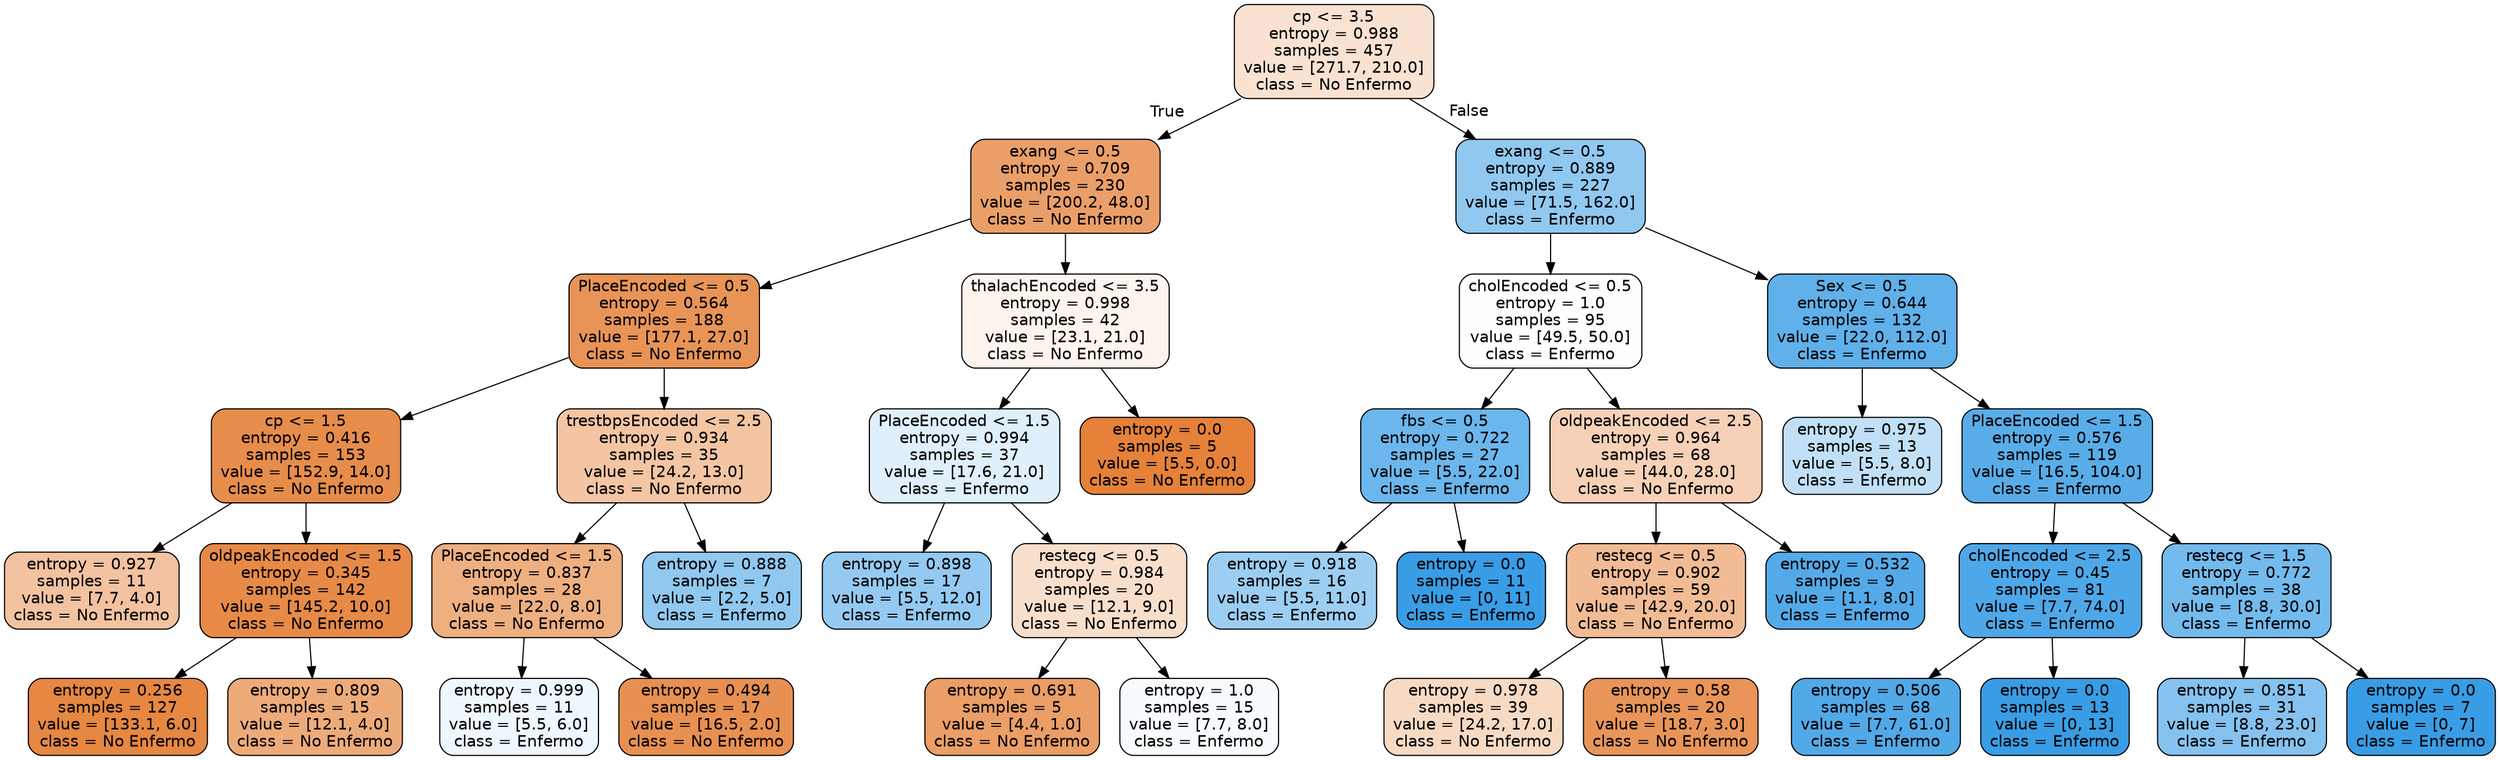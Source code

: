 digraph Tree {
node [shape=box, style="filled, rounded", color="black", fontname=helvetica] ;
edge [fontname=helvetica] ;
0 [label="cp <= 3.5\nentropy = 0.988\nsamples = 457\nvalue = [271.7, 210.0]\nclass = No Enfermo", fillcolor="#f9e2d2"] ;
1 [label="exang <= 0.5\nentropy = 0.709\nsamples = 230\nvalue = [200.2, 48.0]\nclass = No Enfermo", fillcolor="#eb9f68"] ;
0 -> 1 [labeldistance=2.5, labelangle=45, headlabel="True"] ;
2 [label="PlaceEncoded <= 0.5\nentropy = 0.564\nsamples = 188\nvalue = [177.1, 27.0]\nclass = No Enfermo", fillcolor="#e99457"] ;
1 -> 2 ;
3 [label="cp <= 1.5\nentropy = 0.416\nsamples = 153\nvalue = [152.9, 14.0]\nclass = No Enfermo", fillcolor="#e78d4b"] ;
2 -> 3 ;
4 [label="entropy = 0.927\nsamples = 11\nvalue = [7.7, 4.0]\nclass = No Enfermo", fillcolor="#f3c2a0"] ;
3 -> 4 ;
5 [label="oldpeakEncoded <= 1.5\nentropy = 0.345\nsamples = 142\nvalue = [145.2, 10.0]\nclass = No Enfermo", fillcolor="#e78a47"] ;
3 -> 5 ;
6 [label="entropy = 0.256\nsamples = 127\nvalue = [133.1, 6.0]\nclass = No Enfermo", fillcolor="#e68742"] ;
5 -> 6 ;
7 [label="entropy = 0.809\nsamples = 15\nvalue = [12.1, 4.0]\nclass = No Enfermo", fillcolor="#eeab7a"] ;
5 -> 7 ;
8 [label="trestbpsEncoded <= 2.5\nentropy = 0.934\nsamples = 35\nvalue = [24.2, 13.0]\nclass = No Enfermo", fillcolor="#f3c5a3"] ;
2 -> 8 ;
9 [label="PlaceEncoded <= 1.5\nentropy = 0.837\nsamples = 28\nvalue = [22.0, 8.0]\nclass = No Enfermo", fillcolor="#eeaf81"] ;
8 -> 9 ;
10 [label="entropy = 0.999\nsamples = 11\nvalue = [5.5, 6.0]\nclass = Enfermo", fillcolor="#eef7fd"] ;
9 -> 10 ;
11 [label="entropy = 0.494\nsamples = 17\nvalue = [16.5, 2.0]\nclass = No Enfermo", fillcolor="#e89051"] ;
9 -> 11 ;
12 [label="entropy = 0.888\nsamples = 7\nvalue = [2.2, 5.0]\nclass = Enfermo", fillcolor="#90c8f0"] ;
8 -> 12 ;
13 [label="thalachEncoded <= 3.5\nentropy = 0.998\nsamples = 42\nvalue = [23.1, 21.0]\nclass = No Enfermo", fillcolor="#fdf4ed"] ;
1 -> 13 ;
14 [label="PlaceEncoded <= 1.5\nentropy = 0.994\nsamples = 37\nvalue = [17.6, 21.0]\nclass = Enfermo", fillcolor="#dfeffb"] ;
13 -> 14 ;
15 [label="entropy = 0.898\nsamples = 17\nvalue = [5.5, 12.0]\nclass = Enfermo", fillcolor="#94caf1"] ;
14 -> 15 ;
16 [label="restecg <= 0.5\nentropy = 0.984\nsamples = 20\nvalue = [12.1, 9.0]\nclass = No Enfermo", fillcolor="#f8dfcc"] ;
14 -> 16 ;
17 [label="entropy = 0.691\nsamples = 5\nvalue = [4.4, 1.0]\nclass = No Enfermo", fillcolor="#eb9e66"] ;
16 -> 17 ;
18 [label="entropy = 1.0\nsamples = 15\nvalue = [7.7, 8.0]\nclass = Enfermo", fillcolor="#f8fbfe"] ;
16 -> 18 ;
19 [label="entropy = 0.0\nsamples = 5\nvalue = [5.5, 0.0]\nclass = No Enfermo", fillcolor="#e58139"] ;
13 -> 19 ;
20 [label="exang <= 0.5\nentropy = 0.889\nsamples = 227\nvalue = [71.5, 162.0]\nclass = Enfermo", fillcolor="#90c8f0"] ;
0 -> 20 [labeldistance=2.5, labelangle=-45, headlabel="False"] ;
21 [label="cholEncoded <= 0.5\nentropy = 1.0\nsamples = 95\nvalue = [49.5, 50.0]\nclass = Enfermo", fillcolor="#fdfeff"] ;
20 -> 21 ;
22 [label="fbs <= 0.5\nentropy = 0.722\nsamples = 27\nvalue = [5.5, 22.0]\nclass = Enfermo", fillcolor="#6bb6ec"] ;
21 -> 22 ;
23 [label="entropy = 0.918\nsamples = 16\nvalue = [5.5, 11.0]\nclass = Enfermo", fillcolor="#9ccef2"] ;
22 -> 23 ;
24 [label="entropy = 0.0\nsamples = 11\nvalue = [0, 11]\nclass = Enfermo", fillcolor="#399de5"] ;
22 -> 24 ;
25 [label="oldpeakEncoded <= 2.5\nentropy = 0.964\nsamples = 68\nvalue = [44.0, 28.0]\nclass = No Enfermo", fillcolor="#f6d1b7"] ;
21 -> 25 ;
26 [label="restecg <= 0.5\nentropy = 0.902\nsamples = 59\nvalue = [42.9, 20.0]\nclass = No Enfermo", fillcolor="#f1bc95"] ;
25 -> 26 ;
27 [label="entropy = 0.978\nsamples = 39\nvalue = [24.2, 17.0]\nclass = No Enfermo", fillcolor="#f7dac4"] ;
26 -> 27 ;
28 [label="entropy = 0.58\nsamples = 20\nvalue = [18.7, 3.0]\nclass = No Enfermo", fillcolor="#e99559"] ;
26 -> 28 ;
29 [label="entropy = 0.532\nsamples = 9\nvalue = [1.1, 8.0]\nclass = Enfermo", fillcolor="#54aae9"] ;
25 -> 29 ;
30 [label="Sex <= 0.5\nentropy = 0.644\nsamples = 132\nvalue = [22.0, 112.0]\nclass = Enfermo", fillcolor="#60b0ea"] ;
20 -> 30 ;
31 [label="entropy = 0.975\nsamples = 13\nvalue = [5.5, 8.0]\nclass = Enfermo", fillcolor="#c1e0f7"] ;
30 -> 31 ;
32 [label="PlaceEncoded <= 1.5\nentropy = 0.576\nsamples = 119\nvalue = [16.5, 104.0]\nclass = Enfermo", fillcolor="#58ade9"] ;
30 -> 32 ;
33 [label="cholEncoded <= 2.5\nentropy = 0.45\nsamples = 81\nvalue = [7.7, 74.0]\nclass = Enfermo", fillcolor="#4ea7e8"] ;
32 -> 33 ;
34 [label="entropy = 0.506\nsamples = 68\nvalue = [7.7, 61.0]\nclass = Enfermo", fillcolor="#52a9e8"] ;
33 -> 34 ;
35 [label="entropy = 0.0\nsamples = 13\nvalue = [0, 13]\nclass = Enfermo", fillcolor="#399de5"] ;
33 -> 35 ;
36 [label="restecg <= 1.5\nentropy = 0.772\nsamples = 38\nvalue = [8.8, 30.0]\nclass = Enfermo", fillcolor="#73baed"] ;
32 -> 36 ;
37 [label="entropy = 0.851\nsamples = 31\nvalue = [8.8, 23.0]\nclass = Enfermo", fillcolor="#85c2ef"] ;
36 -> 37 ;
38 [label="entropy = 0.0\nsamples = 7\nvalue = [0, 7]\nclass = Enfermo", fillcolor="#399de5"] ;
36 -> 38 ;
}